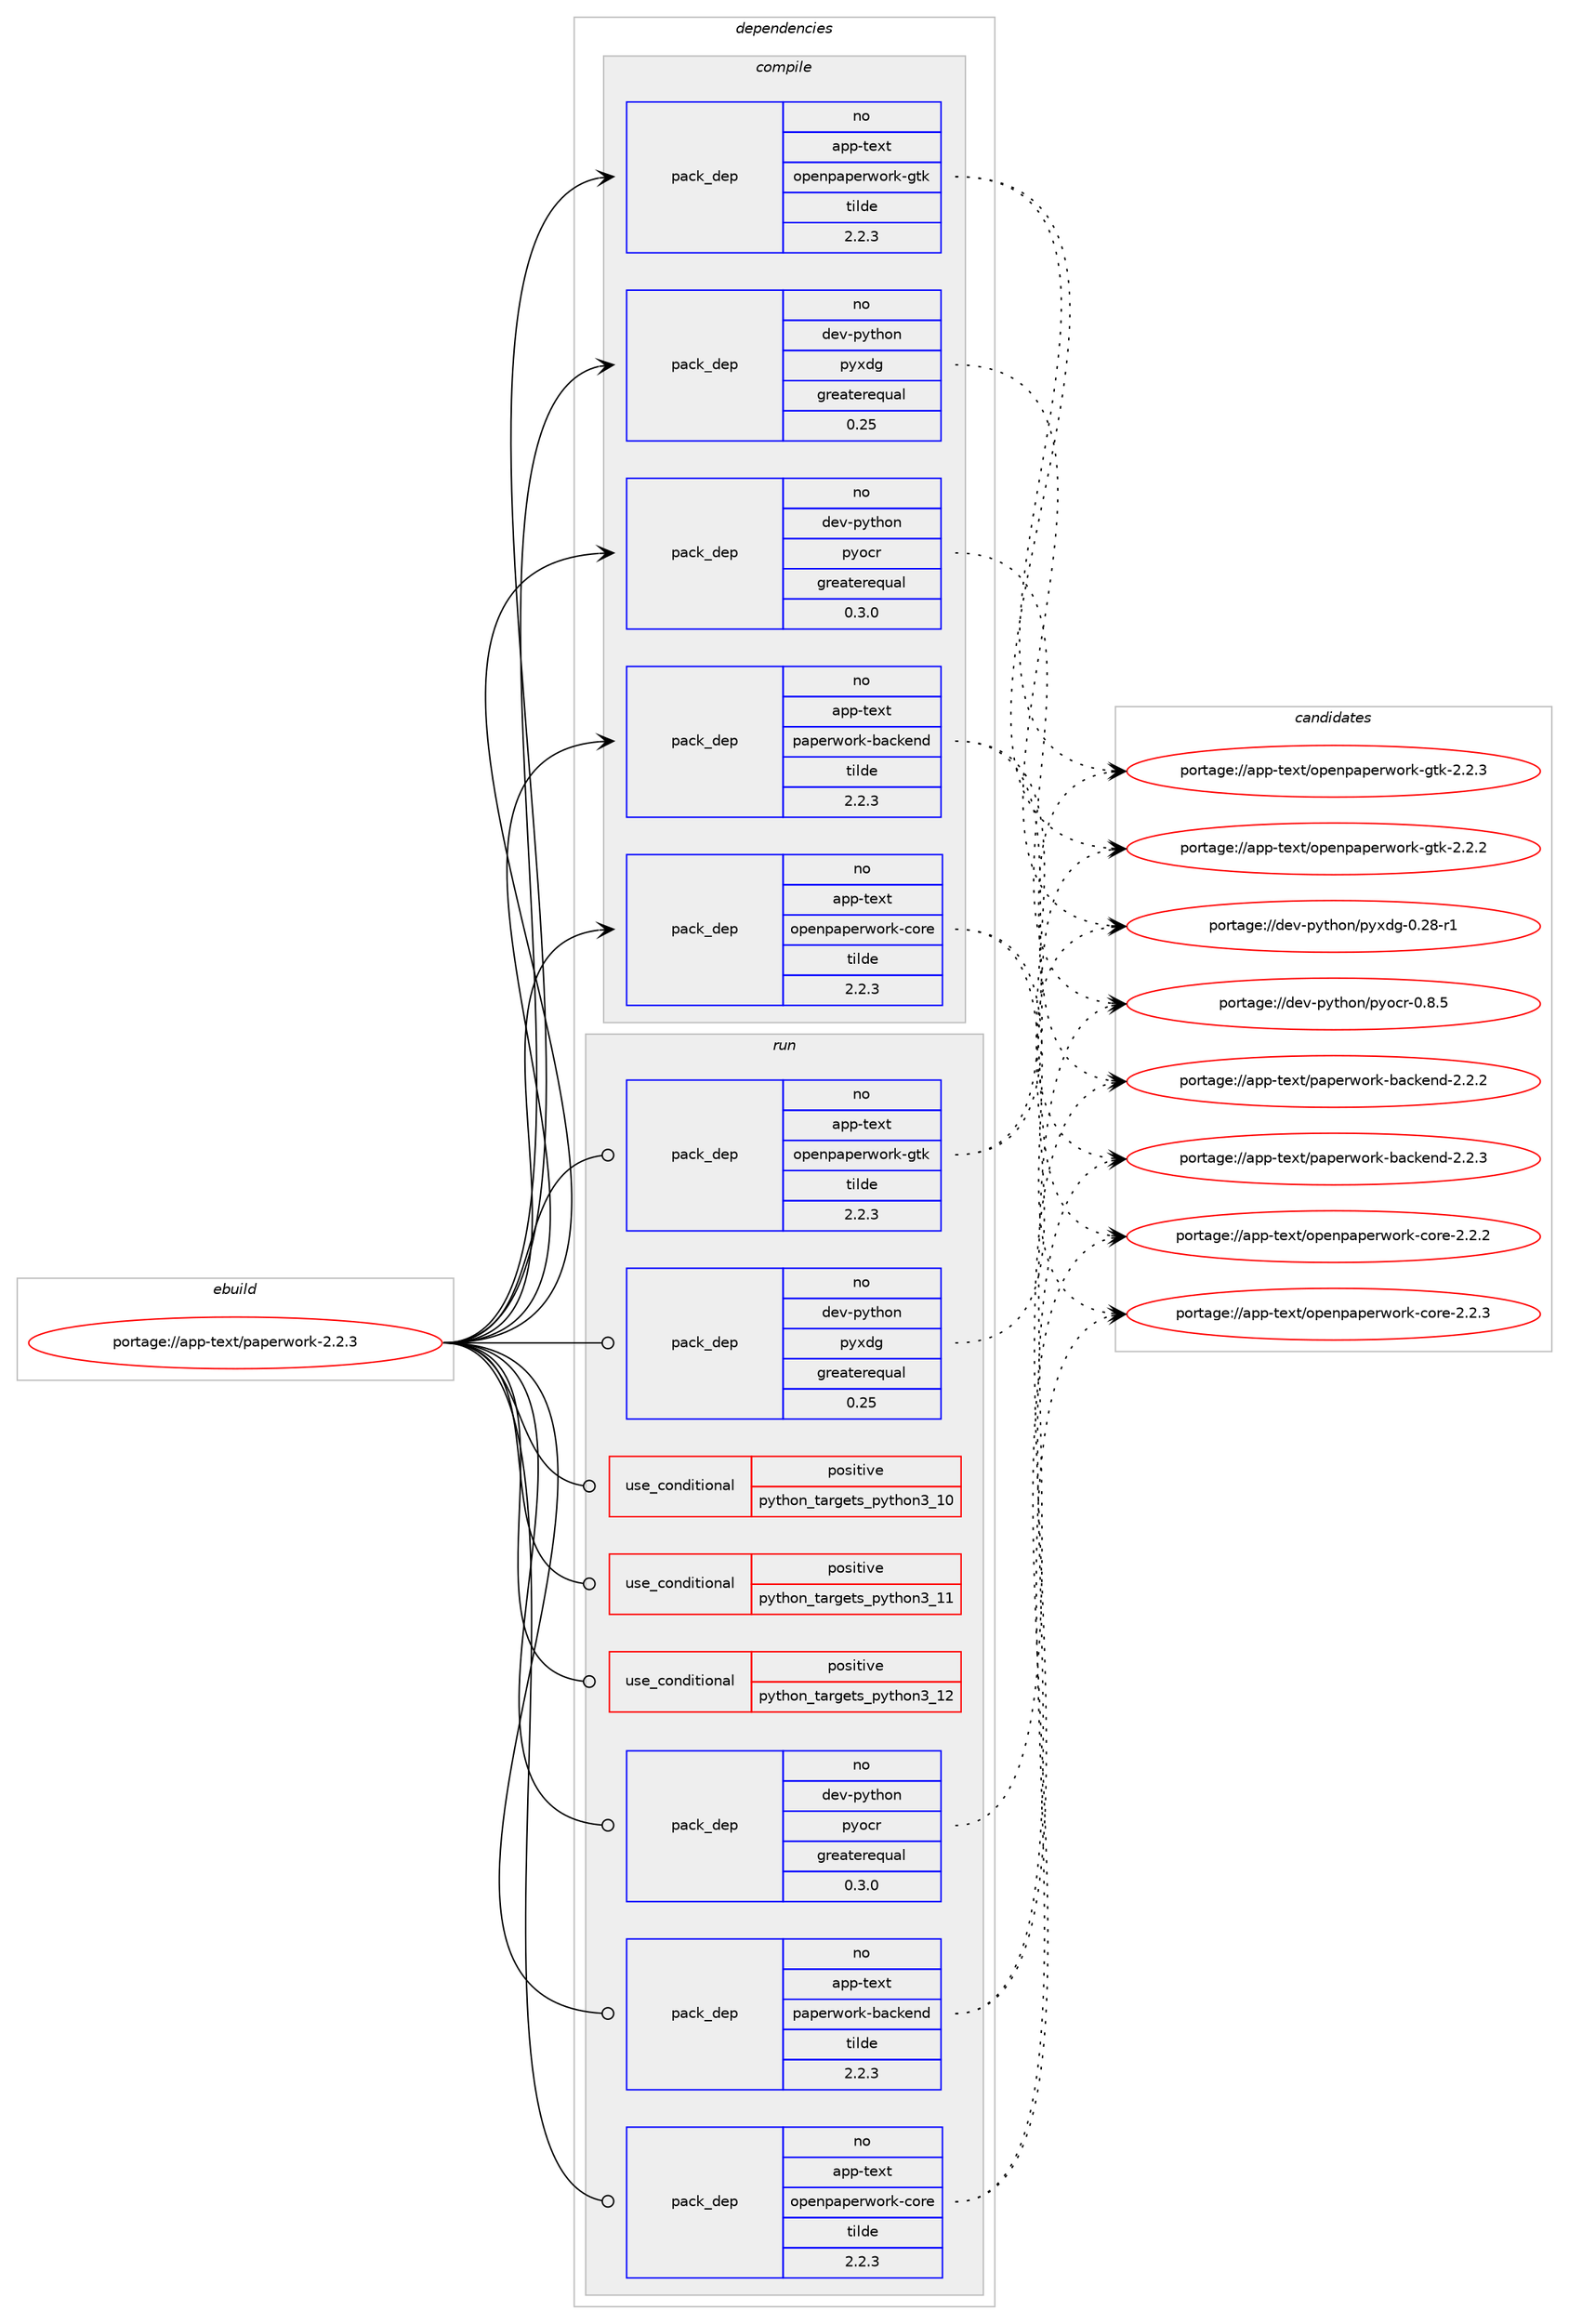 digraph prolog {

# *************
# Graph options
# *************

newrank=true;
concentrate=true;
compound=true;
graph [rankdir=LR,fontname=Helvetica,fontsize=10,ranksep=1.5];#, ranksep=2.5, nodesep=0.2];
edge  [arrowhead=vee];
node  [fontname=Helvetica,fontsize=10];

# **********
# The ebuild
# **********

subgraph cluster_leftcol {
color=gray;
rank=same;
label=<<i>ebuild</i>>;
id [label="portage://app-text/paperwork-2.2.3", color=red, width=4, href="../app-text/paperwork-2.2.3.svg"];
}

# ****************
# The dependencies
# ****************

subgraph cluster_midcol {
color=gray;
label=<<i>dependencies</i>>;
subgraph cluster_compile {
fillcolor="#eeeeee";
style=filled;
label=<<i>compile</i>>;
subgraph pack10207 {
dependency25662 [label=<<TABLE BORDER="0" CELLBORDER="1" CELLSPACING="0" CELLPADDING="4" WIDTH="220"><TR><TD ROWSPAN="6" CELLPADDING="30">pack_dep</TD></TR><TR><TD WIDTH="110">no</TD></TR><TR><TD>app-text</TD></TR><TR><TD>openpaperwork-core</TD></TR><TR><TD>tilde</TD></TR><TR><TD>2.2.3</TD></TR></TABLE>>, shape=none, color=blue];
}
id:e -> dependency25662:w [weight=20,style="solid",arrowhead="vee"];
subgraph pack10208 {
dependency25663 [label=<<TABLE BORDER="0" CELLBORDER="1" CELLSPACING="0" CELLPADDING="4" WIDTH="220"><TR><TD ROWSPAN="6" CELLPADDING="30">pack_dep</TD></TR><TR><TD WIDTH="110">no</TD></TR><TR><TD>app-text</TD></TR><TR><TD>openpaperwork-gtk</TD></TR><TR><TD>tilde</TD></TR><TR><TD>2.2.3</TD></TR></TABLE>>, shape=none, color=blue];
}
id:e -> dependency25663:w [weight=20,style="solid",arrowhead="vee"];
subgraph pack10209 {
dependency25664 [label=<<TABLE BORDER="0" CELLBORDER="1" CELLSPACING="0" CELLPADDING="4" WIDTH="220"><TR><TD ROWSPAN="6" CELLPADDING="30">pack_dep</TD></TR><TR><TD WIDTH="110">no</TD></TR><TR><TD>app-text</TD></TR><TR><TD>paperwork-backend</TD></TR><TR><TD>tilde</TD></TR><TR><TD>2.2.3</TD></TR></TABLE>>, shape=none, color=blue];
}
id:e -> dependency25664:w [weight=20,style="solid",arrowhead="vee"];
# *** BEGIN UNKNOWN DEPENDENCY TYPE (TODO) ***
# id -> package_dependency(portage://app-text/paperwork-2.2.3,install,no,dev-python,libpillowfight,none,[,,],[],[use(optenable(python_targets_python3_10),negative),use(optenable(python_targets_python3_11),negative),use(optenable(python_targets_python3_12),negative)])
# *** END UNKNOWN DEPENDENCY TYPE (TODO) ***

# *** BEGIN UNKNOWN DEPENDENCY TYPE (TODO) ***
# id -> package_dependency(portage://app-text/paperwork-2.2.3,install,no,dev-python,pillow,none,[,,],[],[use(optenable(python_targets_python3_10),negative),use(optenable(python_targets_python3_11),negative),use(optenable(python_targets_python3_12),negative)])
# *** END UNKNOWN DEPENDENCY TYPE (TODO) ***

# *** BEGIN UNKNOWN DEPENDENCY TYPE (TODO) ***
# id -> package_dependency(portage://app-text/paperwork-2.2.3,install,no,dev-python,pycairo,none,[,,],[],[use(optenable(python_targets_python3_10),negative),use(optenable(python_targets_python3_11),negative),use(optenable(python_targets_python3_12),negative)])
# *** END UNKNOWN DEPENDENCY TYPE (TODO) ***

# *** BEGIN UNKNOWN DEPENDENCY TYPE (TODO) ***
# id -> package_dependency(portage://app-text/paperwork-2.2.3,install,no,dev-python,pygobject,none,[,,],[slot(3)],[use(optenable(python_targets_python3_10),negative),use(optenable(python_targets_python3_11),negative),use(optenable(python_targets_python3_12),negative)])
# *** END UNKNOWN DEPENDENCY TYPE (TODO) ***

subgraph pack10210 {
dependency25665 [label=<<TABLE BORDER="0" CELLBORDER="1" CELLSPACING="0" CELLPADDING="4" WIDTH="220"><TR><TD ROWSPAN="6" CELLPADDING="30">pack_dep</TD></TR><TR><TD WIDTH="110">no</TD></TR><TR><TD>dev-python</TD></TR><TR><TD>pyocr</TD></TR><TR><TD>greaterequal</TD></TR><TR><TD>0.3.0</TD></TR></TABLE>>, shape=none, color=blue];
}
id:e -> dependency25665:w [weight=20,style="solid",arrowhead="vee"];
subgraph pack10211 {
dependency25666 [label=<<TABLE BORDER="0" CELLBORDER="1" CELLSPACING="0" CELLPADDING="4" WIDTH="220"><TR><TD ROWSPAN="6" CELLPADDING="30">pack_dep</TD></TR><TR><TD WIDTH="110">no</TD></TR><TR><TD>dev-python</TD></TR><TR><TD>pyxdg</TD></TR><TR><TD>greaterequal</TD></TR><TR><TD>0.25</TD></TR></TABLE>>, shape=none, color=blue];
}
id:e -> dependency25666:w [weight=20,style="solid",arrowhead="vee"];
# *** BEGIN UNKNOWN DEPENDENCY TYPE (TODO) ***
# id -> package_dependency(portage://app-text/paperwork-2.2.3,install,no,media-libs,libinsane,none,[,,],[],[])
# *** END UNKNOWN DEPENDENCY TYPE (TODO) ***

# *** BEGIN UNKNOWN DEPENDENCY TYPE (TODO) ***
# id -> package_dependency(portage://app-text/paperwork-2.2.3,install,no,x11-libs,libnotify,none,[,,],[],[use(enable(introspection),none)])
# *** END UNKNOWN DEPENDENCY TYPE (TODO) ***

}
subgraph cluster_compileandrun {
fillcolor="#eeeeee";
style=filled;
label=<<i>compile and run</i>>;
}
subgraph cluster_run {
fillcolor="#eeeeee";
style=filled;
label=<<i>run</i>>;
subgraph cond14973 {
dependency25667 [label=<<TABLE BORDER="0" CELLBORDER="1" CELLSPACING="0" CELLPADDING="4"><TR><TD ROWSPAN="3" CELLPADDING="10">use_conditional</TD></TR><TR><TD>positive</TD></TR><TR><TD>python_targets_python3_10</TD></TR></TABLE>>, shape=none, color=red];
# *** BEGIN UNKNOWN DEPENDENCY TYPE (TODO) ***
# dependency25667 -> package_dependency(portage://app-text/paperwork-2.2.3,run,no,dev-lang,python,none,[,,],[slot(3.10)],[])
# *** END UNKNOWN DEPENDENCY TYPE (TODO) ***

}
id:e -> dependency25667:w [weight=20,style="solid",arrowhead="odot"];
subgraph cond14974 {
dependency25668 [label=<<TABLE BORDER="0" CELLBORDER="1" CELLSPACING="0" CELLPADDING="4"><TR><TD ROWSPAN="3" CELLPADDING="10">use_conditional</TD></TR><TR><TD>positive</TD></TR><TR><TD>python_targets_python3_11</TD></TR></TABLE>>, shape=none, color=red];
# *** BEGIN UNKNOWN DEPENDENCY TYPE (TODO) ***
# dependency25668 -> package_dependency(portage://app-text/paperwork-2.2.3,run,no,dev-lang,python,none,[,,],[slot(3.11)],[])
# *** END UNKNOWN DEPENDENCY TYPE (TODO) ***

}
id:e -> dependency25668:w [weight=20,style="solid",arrowhead="odot"];
subgraph cond14975 {
dependency25669 [label=<<TABLE BORDER="0" CELLBORDER="1" CELLSPACING="0" CELLPADDING="4"><TR><TD ROWSPAN="3" CELLPADDING="10">use_conditional</TD></TR><TR><TD>positive</TD></TR><TR><TD>python_targets_python3_12</TD></TR></TABLE>>, shape=none, color=red];
# *** BEGIN UNKNOWN DEPENDENCY TYPE (TODO) ***
# dependency25669 -> package_dependency(portage://app-text/paperwork-2.2.3,run,no,dev-lang,python,none,[,,],[slot(3.12)],[])
# *** END UNKNOWN DEPENDENCY TYPE (TODO) ***

}
id:e -> dependency25669:w [weight=20,style="solid",arrowhead="odot"];
subgraph pack10212 {
dependency25670 [label=<<TABLE BORDER="0" CELLBORDER="1" CELLSPACING="0" CELLPADDING="4" WIDTH="220"><TR><TD ROWSPAN="6" CELLPADDING="30">pack_dep</TD></TR><TR><TD WIDTH="110">no</TD></TR><TR><TD>app-text</TD></TR><TR><TD>openpaperwork-core</TD></TR><TR><TD>tilde</TD></TR><TR><TD>2.2.3</TD></TR></TABLE>>, shape=none, color=blue];
}
id:e -> dependency25670:w [weight=20,style="solid",arrowhead="odot"];
subgraph pack10213 {
dependency25671 [label=<<TABLE BORDER="0" CELLBORDER="1" CELLSPACING="0" CELLPADDING="4" WIDTH="220"><TR><TD ROWSPAN="6" CELLPADDING="30">pack_dep</TD></TR><TR><TD WIDTH="110">no</TD></TR><TR><TD>app-text</TD></TR><TR><TD>openpaperwork-gtk</TD></TR><TR><TD>tilde</TD></TR><TR><TD>2.2.3</TD></TR></TABLE>>, shape=none, color=blue];
}
id:e -> dependency25671:w [weight=20,style="solid",arrowhead="odot"];
subgraph pack10214 {
dependency25672 [label=<<TABLE BORDER="0" CELLBORDER="1" CELLSPACING="0" CELLPADDING="4" WIDTH="220"><TR><TD ROWSPAN="6" CELLPADDING="30">pack_dep</TD></TR><TR><TD WIDTH="110">no</TD></TR><TR><TD>app-text</TD></TR><TR><TD>paperwork-backend</TD></TR><TR><TD>tilde</TD></TR><TR><TD>2.2.3</TD></TR></TABLE>>, shape=none, color=blue];
}
id:e -> dependency25672:w [weight=20,style="solid",arrowhead="odot"];
# *** BEGIN UNKNOWN DEPENDENCY TYPE (TODO) ***
# id -> package_dependency(portage://app-text/paperwork-2.2.3,run,no,dev-python,libpillowfight,none,[,,],[],[use(optenable(python_targets_python3_10),negative),use(optenable(python_targets_python3_11),negative),use(optenable(python_targets_python3_12),negative)])
# *** END UNKNOWN DEPENDENCY TYPE (TODO) ***

# *** BEGIN UNKNOWN DEPENDENCY TYPE (TODO) ***
# id -> package_dependency(portage://app-text/paperwork-2.2.3,run,no,dev-python,pillow,none,[,,],[],[use(optenable(python_targets_python3_10),negative),use(optenable(python_targets_python3_11),negative),use(optenable(python_targets_python3_12),negative)])
# *** END UNKNOWN DEPENDENCY TYPE (TODO) ***

# *** BEGIN UNKNOWN DEPENDENCY TYPE (TODO) ***
# id -> package_dependency(portage://app-text/paperwork-2.2.3,run,no,dev-python,pycairo,none,[,,],[],[use(optenable(python_targets_python3_10),negative),use(optenable(python_targets_python3_11),negative),use(optenable(python_targets_python3_12),negative)])
# *** END UNKNOWN DEPENDENCY TYPE (TODO) ***

# *** BEGIN UNKNOWN DEPENDENCY TYPE (TODO) ***
# id -> package_dependency(portage://app-text/paperwork-2.2.3,run,no,dev-python,pygobject,none,[,,],[slot(3)],[use(optenable(python_targets_python3_10),negative),use(optenable(python_targets_python3_11),negative),use(optenable(python_targets_python3_12),negative)])
# *** END UNKNOWN DEPENDENCY TYPE (TODO) ***

subgraph pack10215 {
dependency25673 [label=<<TABLE BORDER="0" CELLBORDER="1" CELLSPACING="0" CELLPADDING="4" WIDTH="220"><TR><TD ROWSPAN="6" CELLPADDING="30">pack_dep</TD></TR><TR><TD WIDTH="110">no</TD></TR><TR><TD>dev-python</TD></TR><TR><TD>pyocr</TD></TR><TR><TD>greaterequal</TD></TR><TR><TD>0.3.0</TD></TR></TABLE>>, shape=none, color=blue];
}
id:e -> dependency25673:w [weight=20,style="solid",arrowhead="odot"];
subgraph pack10216 {
dependency25674 [label=<<TABLE BORDER="0" CELLBORDER="1" CELLSPACING="0" CELLPADDING="4" WIDTH="220"><TR><TD ROWSPAN="6" CELLPADDING="30">pack_dep</TD></TR><TR><TD WIDTH="110">no</TD></TR><TR><TD>dev-python</TD></TR><TR><TD>pyxdg</TD></TR><TR><TD>greaterequal</TD></TR><TR><TD>0.25</TD></TR></TABLE>>, shape=none, color=blue];
}
id:e -> dependency25674:w [weight=20,style="solid",arrowhead="odot"];
# *** BEGIN UNKNOWN DEPENDENCY TYPE (TODO) ***
# id -> package_dependency(portage://app-text/paperwork-2.2.3,run,no,media-libs,libinsane,none,[,,],[],[])
# *** END UNKNOWN DEPENDENCY TYPE (TODO) ***

# *** BEGIN UNKNOWN DEPENDENCY TYPE (TODO) ***
# id -> package_dependency(portage://app-text/paperwork-2.2.3,run,no,x11-libs,libnotify,none,[,,],[],[use(enable(introspection),none)])
# *** END UNKNOWN DEPENDENCY TYPE (TODO) ***

}
}

# **************
# The candidates
# **************

subgraph cluster_choices {
rank=same;
color=gray;
label=<<i>candidates</i>>;

subgraph choice10207 {
color=black;
nodesep=1;
choice971121124511610112011647111112101110112971121011141191111141074599111114101455046504650 [label="portage://app-text/openpaperwork-core-2.2.2", color=red, width=4,href="../app-text/openpaperwork-core-2.2.2.svg"];
choice971121124511610112011647111112101110112971121011141191111141074599111114101455046504651 [label="portage://app-text/openpaperwork-core-2.2.3", color=red, width=4,href="../app-text/openpaperwork-core-2.2.3.svg"];
dependency25662:e -> choice971121124511610112011647111112101110112971121011141191111141074599111114101455046504650:w [style=dotted,weight="100"];
dependency25662:e -> choice971121124511610112011647111112101110112971121011141191111141074599111114101455046504651:w [style=dotted,weight="100"];
}
subgraph choice10208 {
color=black;
nodesep=1;
choice9711211245116101120116471111121011101129711210111411911111410745103116107455046504650 [label="portage://app-text/openpaperwork-gtk-2.2.2", color=red, width=4,href="../app-text/openpaperwork-gtk-2.2.2.svg"];
choice9711211245116101120116471111121011101129711210111411911111410745103116107455046504651 [label="portage://app-text/openpaperwork-gtk-2.2.3", color=red, width=4,href="../app-text/openpaperwork-gtk-2.2.3.svg"];
dependency25663:e -> choice9711211245116101120116471111121011101129711210111411911111410745103116107455046504650:w [style=dotted,weight="100"];
dependency25663:e -> choice9711211245116101120116471111121011101129711210111411911111410745103116107455046504651:w [style=dotted,weight="100"];
}
subgraph choice10209 {
color=black;
nodesep=1;
choice9711211245116101120116471129711210111411911111410745989799107101110100455046504650 [label="portage://app-text/paperwork-backend-2.2.2", color=red, width=4,href="../app-text/paperwork-backend-2.2.2.svg"];
choice9711211245116101120116471129711210111411911111410745989799107101110100455046504651 [label="portage://app-text/paperwork-backend-2.2.3", color=red, width=4,href="../app-text/paperwork-backend-2.2.3.svg"];
dependency25664:e -> choice9711211245116101120116471129711210111411911111410745989799107101110100455046504650:w [style=dotted,weight="100"];
dependency25664:e -> choice9711211245116101120116471129711210111411911111410745989799107101110100455046504651:w [style=dotted,weight="100"];
}
subgraph choice10210 {
color=black;
nodesep=1;
choice100101118451121211161041111104711212111199114454846564653 [label="portage://dev-python/pyocr-0.8.5", color=red, width=4,href="../dev-python/pyocr-0.8.5.svg"];
dependency25665:e -> choice100101118451121211161041111104711212111199114454846564653:w [style=dotted,weight="100"];
}
subgraph choice10211 {
color=black;
nodesep=1;
choice100101118451121211161041111104711212112010010345484650564511449 [label="portage://dev-python/pyxdg-0.28-r1", color=red, width=4,href="../dev-python/pyxdg-0.28-r1.svg"];
dependency25666:e -> choice100101118451121211161041111104711212112010010345484650564511449:w [style=dotted,weight="100"];
}
subgraph choice10212 {
color=black;
nodesep=1;
choice971121124511610112011647111112101110112971121011141191111141074599111114101455046504650 [label="portage://app-text/openpaperwork-core-2.2.2", color=red, width=4,href="../app-text/openpaperwork-core-2.2.2.svg"];
choice971121124511610112011647111112101110112971121011141191111141074599111114101455046504651 [label="portage://app-text/openpaperwork-core-2.2.3", color=red, width=4,href="../app-text/openpaperwork-core-2.2.3.svg"];
dependency25670:e -> choice971121124511610112011647111112101110112971121011141191111141074599111114101455046504650:w [style=dotted,weight="100"];
dependency25670:e -> choice971121124511610112011647111112101110112971121011141191111141074599111114101455046504651:w [style=dotted,weight="100"];
}
subgraph choice10213 {
color=black;
nodesep=1;
choice9711211245116101120116471111121011101129711210111411911111410745103116107455046504650 [label="portage://app-text/openpaperwork-gtk-2.2.2", color=red, width=4,href="../app-text/openpaperwork-gtk-2.2.2.svg"];
choice9711211245116101120116471111121011101129711210111411911111410745103116107455046504651 [label="portage://app-text/openpaperwork-gtk-2.2.3", color=red, width=4,href="../app-text/openpaperwork-gtk-2.2.3.svg"];
dependency25671:e -> choice9711211245116101120116471111121011101129711210111411911111410745103116107455046504650:w [style=dotted,weight="100"];
dependency25671:e -> choice9711211245116101120116471111121011101129711210111411911111410745103116107455046504651:w [style=dotted,weight="100"];
}
subgraph choice10214 {
color=black;
nodesep=1;
choice9711211245116101120116471129711210111411911111410745989799107101110100455046504650 [label="portage://app-text/paperwork-backend-2.2.2", color=red, width=4,href="../app-text/paperwork-backend-2.2.2.svg"];
choice9711211245116101120116471129711210111411911111410745989799107101110100455046504651 [label="portage://app-text/paperwork-backend-2.2.3", color=red, width=4,href="../app-text/paperwork-backend-2.2.3.svg"];
dependency25672:e -> choice9711211245116101120116471129711210111411911111410745989799107101110100455046504650:w [style=dotted,weight="100"];
dependency25672:e -> choice9711211245116101120116471129711210111411911111410745989799107101110100455046504651:w [style=dotted,weight="100"];
}
subgraph choice10215 {
color=black;
nodesep=1;
choice100101118451121211161041111104711212111199114454846564653 [label="portage://dev-python/pyocr-0.8.5", color=red, width=4,href="../dev-python/pyocr-0.8.5.svg"];
dependency25673:e -> choice100101118451121211161041111104711212111199114454846564653:w [style=dotted,weight="100"];
}
subgraph choice10216 {
color=black;
nodesep=1;
choice100101118451121211161041111104711212112010010345484650564511449 [label="portage://dev-python/pyxdg-0.28-r1", color=red, width=4,href="../dev-python/pyxdg-0.28-r1.svg"];
dependency25674:e -> choice100101118451121211161041111104711212112010010345484650564511449:w [style=dotted,weight="100"];
}
}

}
